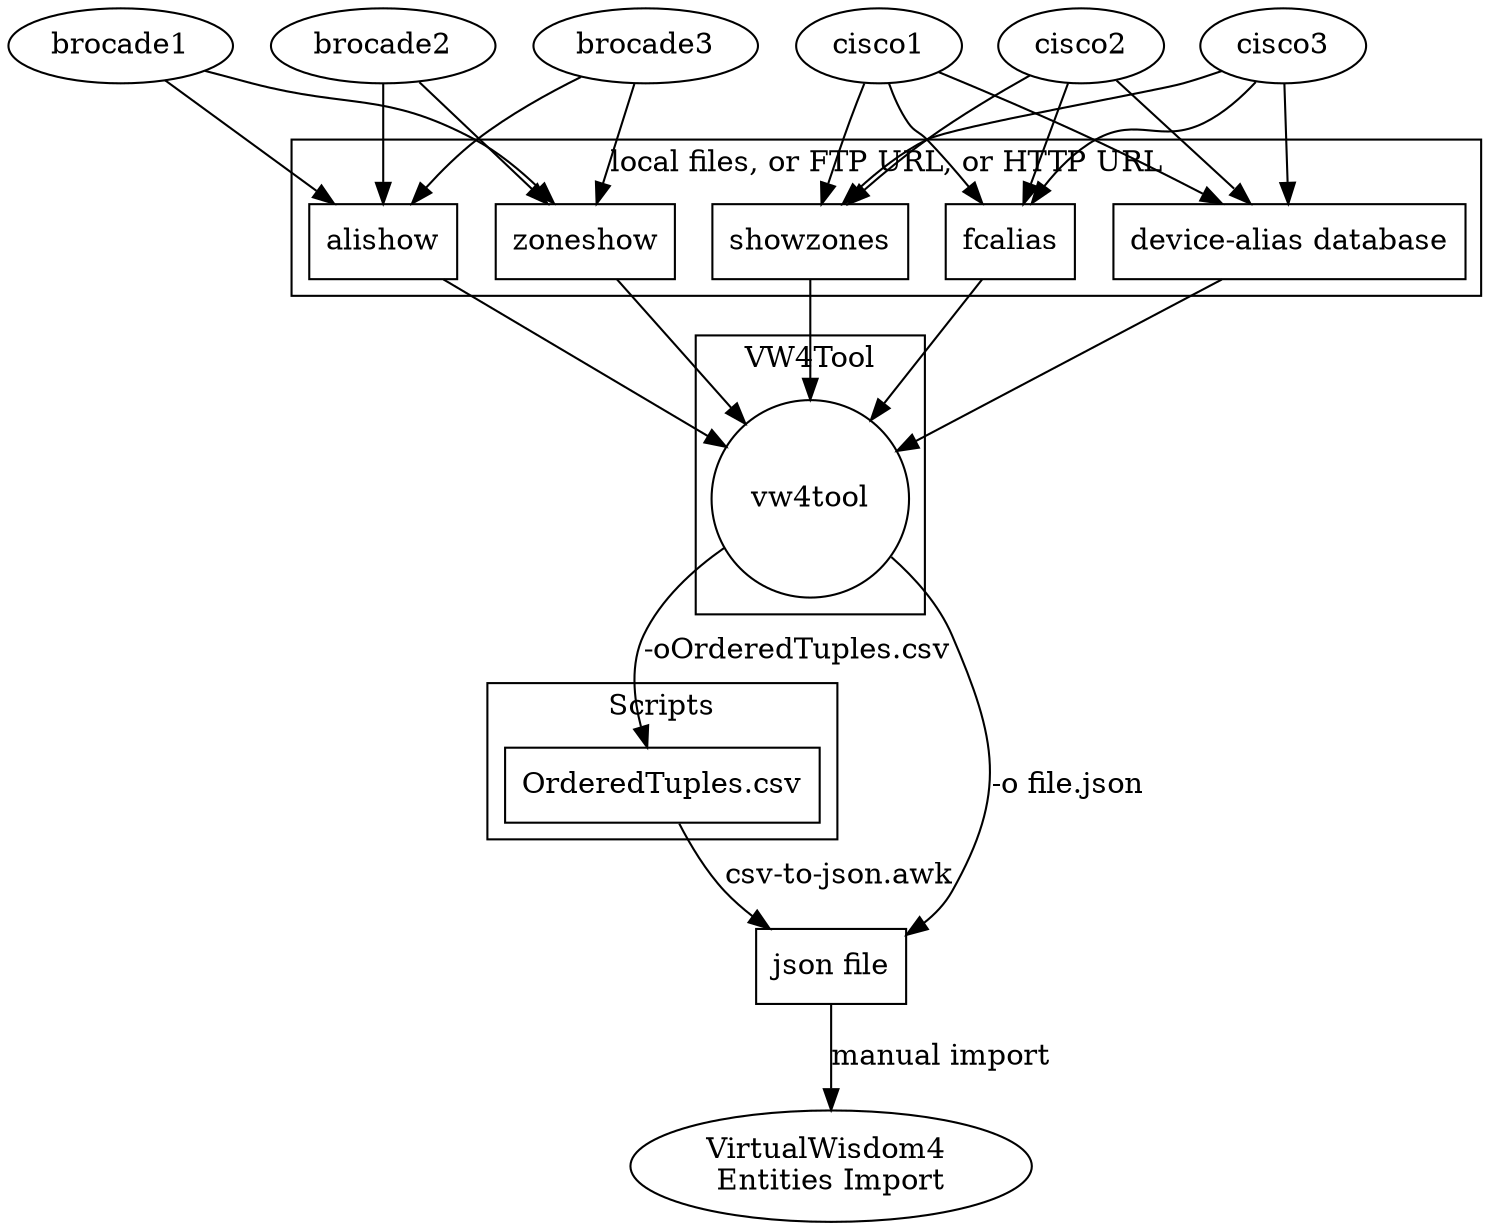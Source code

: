  
digraph TransformUDC
{
        subgraph cluster_local
        {
                label="local files, or FTP URL, or HTTP URL" ;
                node [ shape=rectangle ]
                file_zoneshow [ label="zoneshow" ]
                file_showzones [ label="showzones" ]
                file_fcalias [ label="fcalias" ]
                file_dad [ label="device-alias database" ]
                file_alishow [ label="alishow" ]
        }
        subgraph cluster_vw4tool
        {
                label="VW4Tool"
                vw4tool [ shape=circle ]
        }
        { brocade1 brocade2 brocade3 } -> { file_zoneshow file_alishow } -> vw4tool
        { cisco1 cisco2 cisco3 } -> { file_fcalias file_showzones file_dad} -> vw4tool

        subgraph cluster_scripts
        {
                label="Scripts"
                "OrderedTuples.csv" [ shape=rectangle ]
        }

        vw4tool -> "OrderedTuples.csv" [ label="-oOrderedTuples.csv" ]

        "json file" [ shape=rectangle ]
        "OrderedTuples.csv" -> "json file" [ label="csv-to-json.awk" ]
        vw4tool -> "json file" [ label="-o file.json" ]
        "json file" -> "VirtualWisdom4 \nEntities Import" [ label="manual import" ]
}
